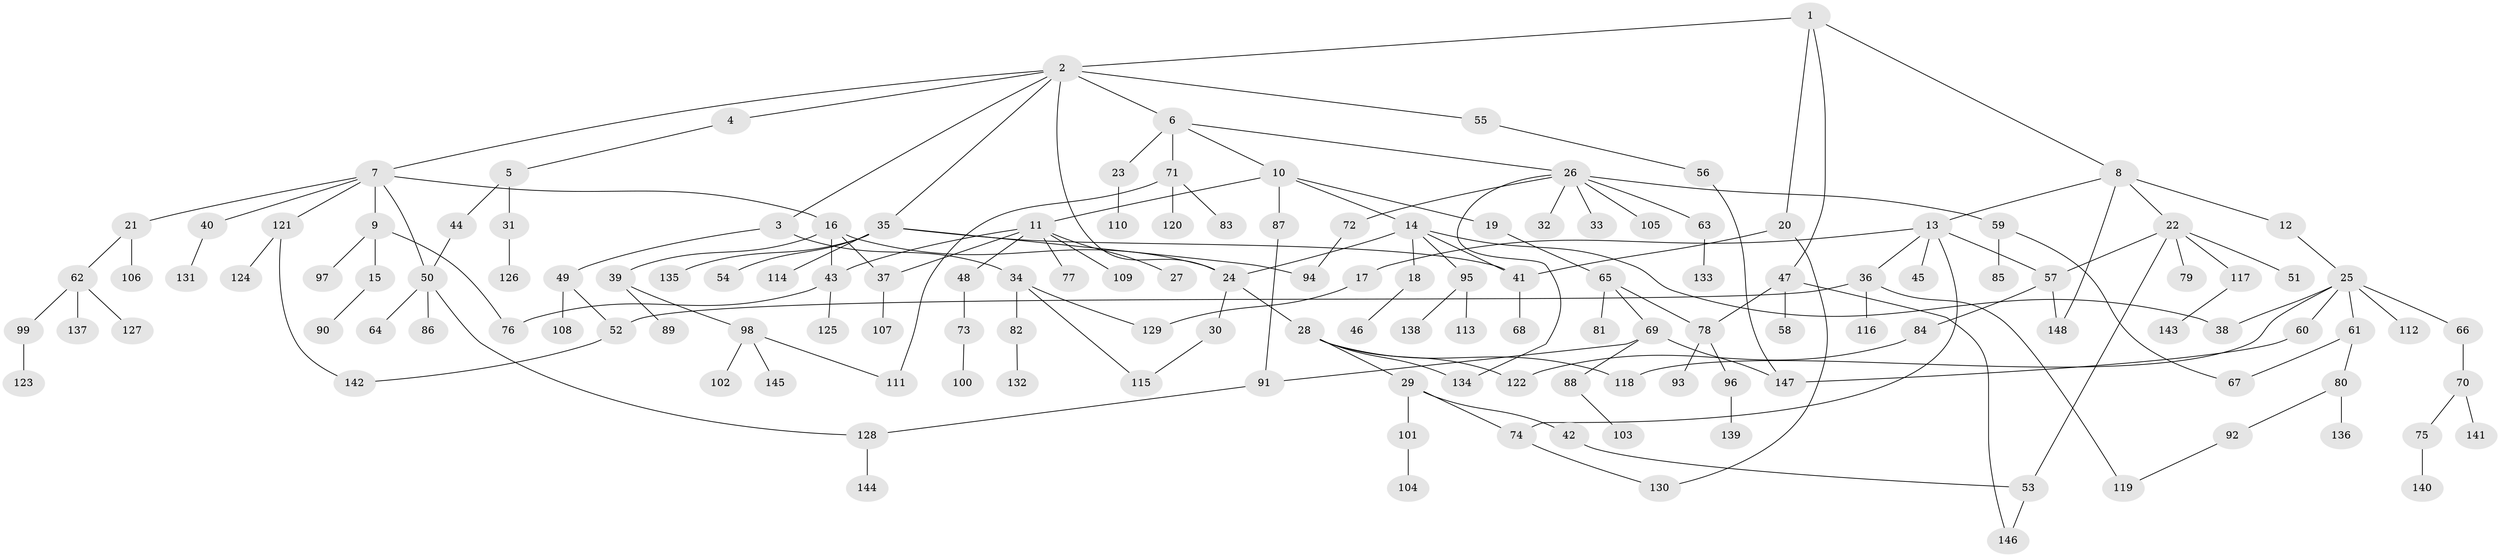 // coarse degree distribution, {2: 0.26136363636363635, 1: 0.5568181818181818, 4: 0.06818181818181818, 6: 0.022727272727272728, 5: 0.011363636363636364, 11: 0.011363636363636364, 3: 0.011363636363636364, 17: 0.011363636363636364, 9: 0.03409090909090909, 10: 0.011363636363636364}
// Generated by graph-tools (version 1.1) at 2025/45/03/04/25 21:45:37]
// undirected, 148 vertices, 178 edges
graph export_dot {
graph [start="1"]
  node [color=gray90,style=filled];
  1;
  2;
  3;
  4;
  5;
  6;
  7;
  8;
  9;
  10;
  11;
  12;
  13;
  14;
  15;
  16;
  17;
  18;
  19;
  20;
  21;
  22;
  23;
  24;
  25;
  26;
  27;
  28;
  29;
  30;
  31;
  32;
  33;
  34;
  35;
  36;
  37;
  38;
  39;
  40;
  41;
  42;
  43;
  44;
  45;
  46;
  47;
  48;
  49;
  50;
  51;
  52;
  53;
  54;
  55;
  56;
  57;
  58;
  59;
  60;
  61;
  62;
  63;
  64;
  65;
  66;
  67;
  68;
  69;
  70;
  71;
  72;
  73;
  74;
  75;
  76;
  77;
  78;
  79;
  80;
  81;
  82;
  83;
  84;
  85;
  86;
  87;
  88;
  89;
  90;
  91;
  92;
  93;
  94;
  95;
  96;
  97;
  98;
  99;
  100;
  101;
  102;
  103;
  104;
  105;
  106;
  107;
  108;
  109;
  110;
  111;
  112;
  113;
  114;
  115;
  116;
  117;
  118;
  119;
  120;
  121;
  122;
  123;
  124;
  125;
  126;
  127;
  128;
  129;
  130;
  131;
  132;
  133;
  134;
  135;
  136;
  137;
  138;
  139;
  140;
  141;
  142;
  143;
  144;
  145;
  146;
  147;
  148;
  1 -- 2;
  1 -- 8;
  1 -- 20;
  1 -- 47;
  2 -- 3;
  2 -- 4;
  2 -- 6;
  2 -- 7;
  2 -- 24;
  2 -- 35;
  2 -- 55;
  3 -- 34;
  3 -- 49;
  4 -- 5;
  5 -- 31;
  5 -- 44;
  6 -- 10;
  6 -- 23;
  6 -- 26;
  6 -- 71;
  7 -- 9;
  7 -- 16;
  7 -- 21;
  7 -- 40;
  7 -- 50;
  7 -- 121;
  8 -- 12;
  8 -- 13;
  8 -- 22;
  8 -- 148;
  9 -- 15;
  9 -- 97;
  9 -- 76;
  10 -- 11;
  10 -- 14;
  10 -- 19;
  10 -- 87;
  11 -- 27;
  11 -- 37;
  11 -- 48;
  11 -- 77;
  11 -- 109;
  11 -- 43;
  12 -- 25;
  13 -- 17;
  13 -- 36;
  13 -- 45;
  13 -- 57;
  13 -- 74;
  14 -- 18;
  14 -- 38;
  14 -- 95;
  14 -- 41;
  14 -- 24;
  15 -- 90;
  16 -- 39;
  16 -- 43;
  16 -- 37;
  16 -- 24;
  17 -- 129;
  18 -- 46;
  19 -- 65;
  20 -- 41;
  20 -- 130;
  21 -- 62;
  21 -- 106;
  22 -- 51;
  22 -- 53;
  22 -- 57;
  22 -- 79;
  22 -- 117;
  23 -- 110;
  24 -- 28;
  24 -- 30;
  25 -- 60;
  25 -- 61;
  25 -- 66;
  25 -- 112;
  25 -- 118;
  25 -- 38;
  26 -- 32;
  26 -- 33;
  26 -- 59;
  26 -- 63;
  26 -- 72;
  26 -- 105;
  26 -- 134;
  28 -- 29;
  28 -- 118;
  28 -- 122;
  28 -- 134;
  29 -- 42;
  29 -- 74;
  29 -- 101;
  30 -- 115;
  31 -- 126;
  34 -- 82;
  34 -- 115;
  34 -- 129;
  35 -- 54;
  35 -- 94;
  35 -- 114;
  35 -- 135;
  35 -- 41;
  36 -- 52;
  36 -- 116;
  36 -- 119;
  37 -- 107;
  39 -- 89;
  39 -- 98;
  40 -- 131;
  41 -- 68;
  42 -- 53;
  43 -- 76;
  43 -- 125;
  44 -- 50;
  47 -- 58;
  47 -- 78;
  47 -- 146;
  48 -- 73;
  49 -- 108;
  49 -- 52;
  50 -- 64;
  50 -- 86;
  50 -- 128;
  52 -- 142;
  53 -- 146;
  55 -- 56;
  56 -- 147;
  57 -- 84;
  57 -- 148;
  59 -- 85;
  59 -- 67;
  60 -- 147;
  61 -- 67;
  61 -- 80;
  62 -- 99;
  62 -- 127;
  62 -- 137;
  63 -- 133;
  65 -- 69;
  65 -- 78;
  65 -- 81;
  66 -- 70;
  69 -- 88;
  69 -- 147;
  69 -- 91;
  70 -- 75;
  70 -- 141;
  71 -- 83;
  71 -- 111;
  71 -- 120;
  72 -- 94;
  73 -- 100;
  74 -- 130;
  75 -- 140;
  78 -- 93;
  78 -- 96;
  80 -- 92;
  80 -- 136;
  82 -- 132;
  84 -- 122;
  87 -- 91;
  88 -- 103;
  91 -- 128;
  92 -- 119;
  95 -- 113;
  95 -- 138;
  96 -- 139;
  98 -- 102;
  98 -- 145;
  98 -- 111;
  99 -- 123;
  101 -- 104;
  117 -- 143;
  121 -- 124;
  121 -- 142;
  128 -- 144;
}
